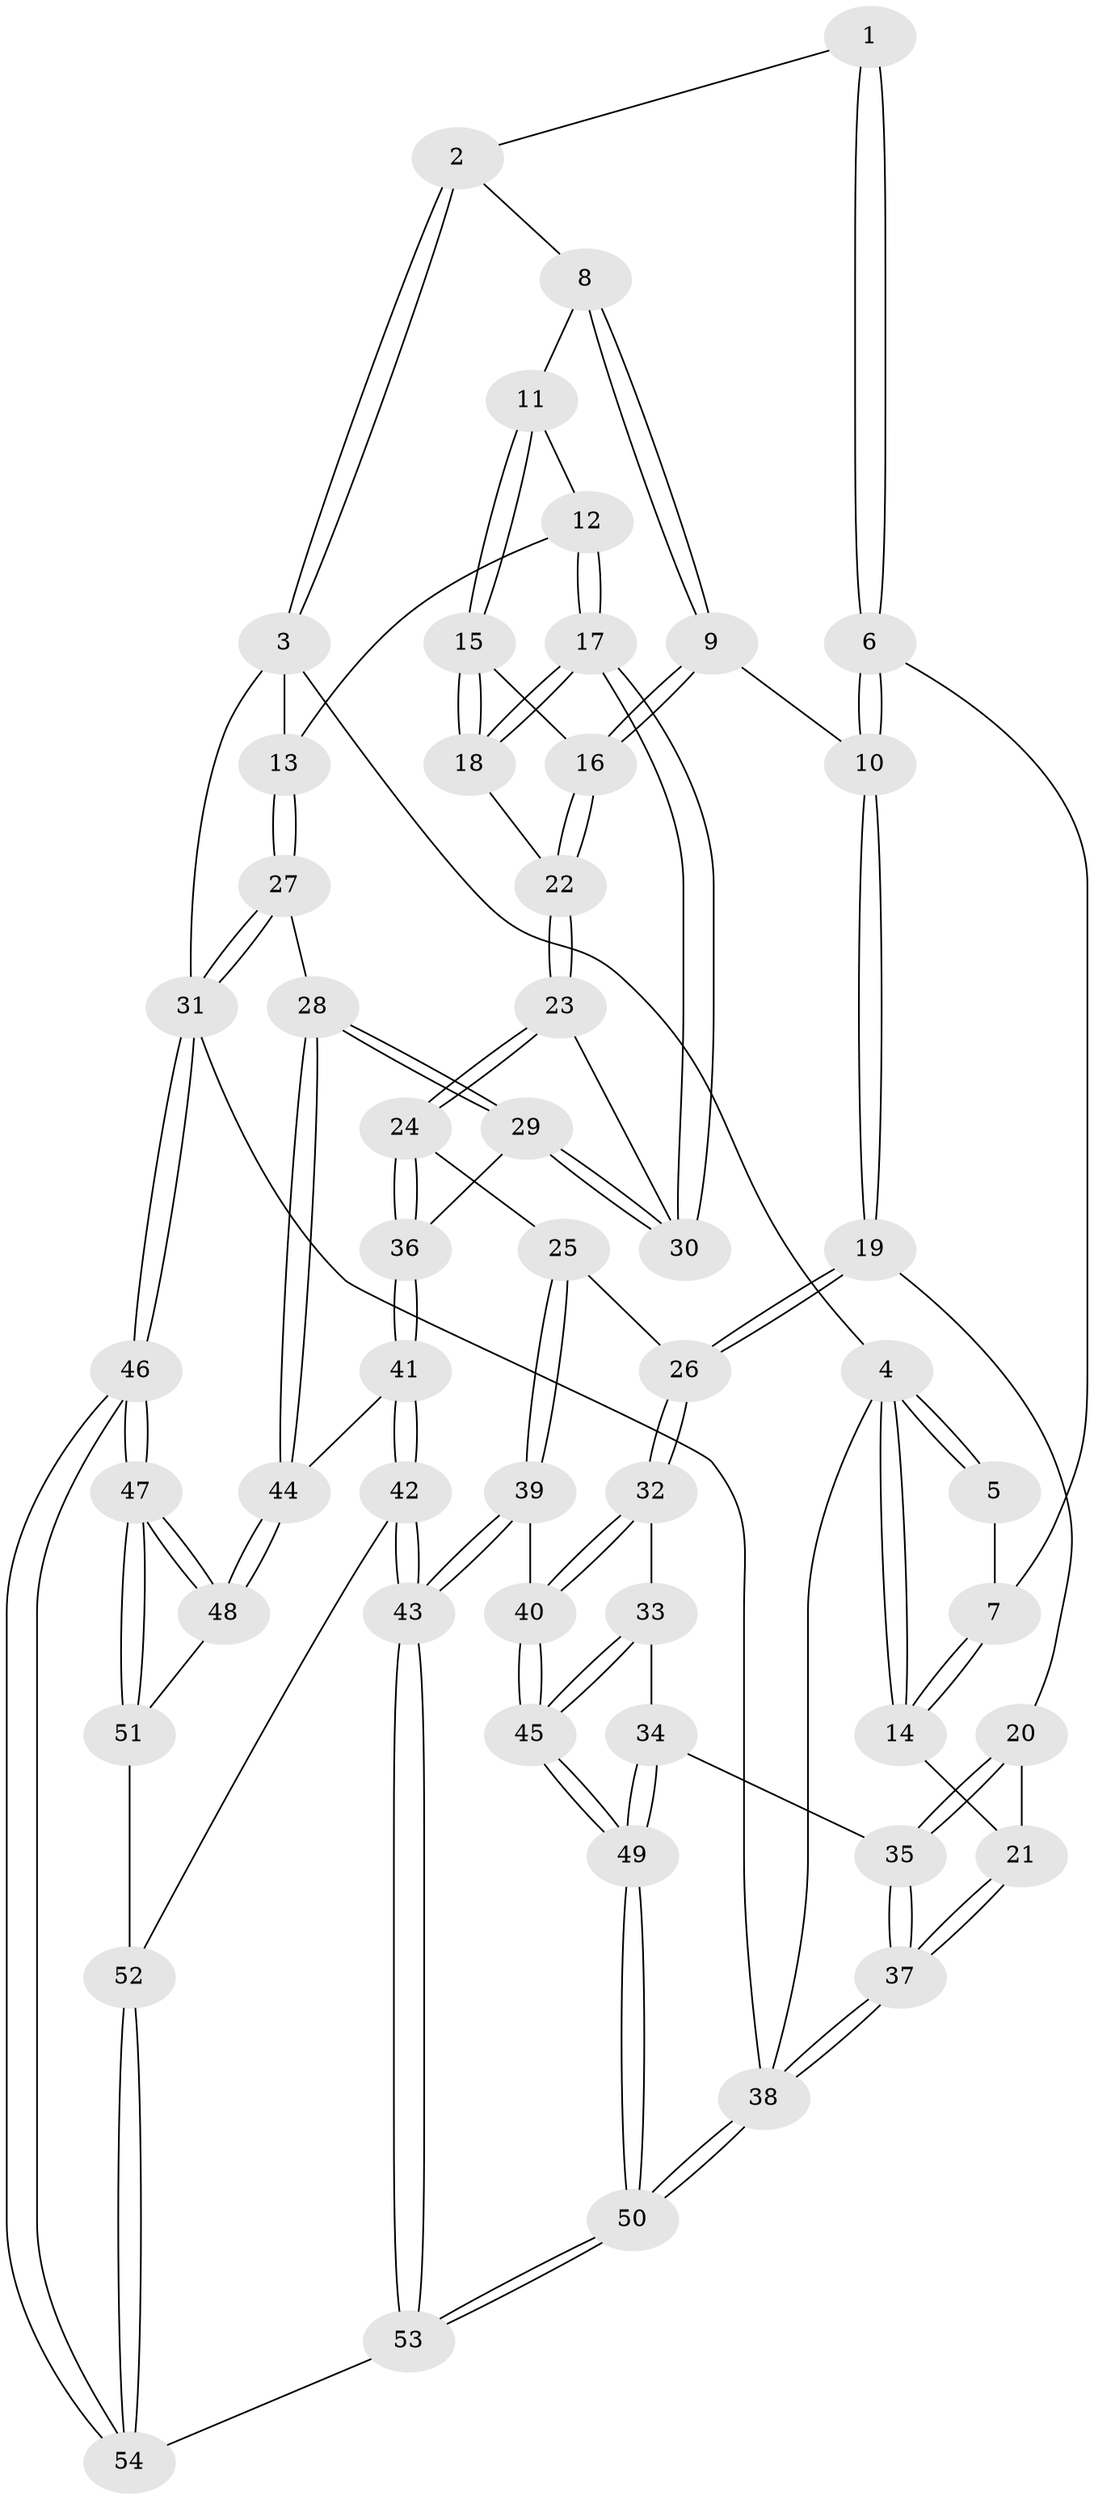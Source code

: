 // Generated by graph-tools (version 1.1) at 2025/11/02/27/25 16:11:53]
// undirected, 54 vertices, 132 edges
graph export_dot {
graph [start="1"]
  node [color=gray90,style=filled];
  1 [pos="+0.3762205311156099+0"];
  2 [pos="+0.509937152666542+0"];
  3 [pos="+1+0"];
  4 [pos="+0+0"];
  5 [pos="+0.10930968755789917+0"];
  6 [pos="+0.2624877199113779+0.22538417797273194"];
  7 [pos="+0.1148633166108936+0.10858737290272047"];
  8 [pos="+0.5599808887508165+0.014664811571421386"];
  9 [pos="+0.5383847740347874+0.23034277080678198"];
  10 [pos="+0.2634940507058745+0.22945797405971913"];
  11 [pos="+0.8371685708761326+0.1350587332762453"];
  12 [pos="+0.92023846221709+0.09362499420826328"];
  13 [pos="+1+0"];
  14 [pos="+0+0.14255176709497366"];
  15 [pos="+0.7502203896761136+0.22672319130963295"];
  16 [pos="+0.5970827926902109+0.291128461516359"];
  17 [pos="+0.9252346751484203+0.44197429007792793"];
  18 [pos="+0.848467306695627+0.3875156048284708"];
  19 [pos="+0.21769505781341725+0.33170137079964424"];
  20 [pos="+0.13074112097362914+0.3437984691043648"];
  21 [pos="+0+0.34507240383363114"];
  22 [pos="+0.5984858694354342+0.3919849862933192"];
  23 [pos="+0.5897505767103889+0.4382977612020542"];
  24 [pos="+0.5727986650273748+0.49130095508799726"];
  25 [pos="+0.5093839174818883+0.5181131562780646"];
  26 [pos="+0.28051018126858146+0.46882484998562485"];
  27 [pos="+1+0.5199744019206537"];
  28 [pos="+1+0.5233501919710577"];
  29 [pos="+0.9638187234533127+0.49553215641963916"];
  30 [pos="+0.9308830275120126+0.4519963224754425"];
  31 [pos="+1+1"];
  32 [pos="+0.22381744958375382+0.5956983493587911"];
  33 [pos="+0.10260202249692664+0.6514933888953619"];
  34 [pos="+0.06439255755716278+0.6638820412709164"];
  35 [pos="+0.02885358616000487+0.6588270471205321"];
  36 [pos="+0.6469199662320745+0.5588820318453823"];
  37 [pos="+0+0.6576982140646727"];
  38 [pos="+0+1"];
  39 [pos="+0.4437557001462047+0.7436091435367411"];
  40 [pos="+0.34327963961260405+0.7616363013539943"];
  41 [pos="+0.6926685317698177+0.6739763793215207"];
  42 [pos="+0.5904355448702805+0.8401541495621493"];
  43 [pos="+0.572215855323166+0.847196792007674"];
  44 [pos="+0.8603481423764338+0.7213759914368134"];
  45 [pos="+0.2845587586507549+0.8536449158254221"];
  46 [pos="+1+1"];
  47 [pos="+1+1"];
  48 [pos="+0.8704473243749787+0.7822307932872528"];
  49 [pos="+0.21162730963332896+1"];
  50 [pos="+0.18056080516578332+1"];
  51 [pos="+0.7204506465312104+0.8761119224545308"];
  52 [pos="+0.7041897643181877+0.8796899113658068"];
  53 [pos="+0.45808345614295065+1"];
  54 [pos="+0.8060826936295622+1"];
  1 -- 2;
  1 -- 6;
  1 -- 6;
  2 -- 3;
  2 -- 3;
  2 -- 8;
  3 -- 4;
  3 -- 13;
  3 -- 31;
  4 -- 5;
  4 -- 5;
  4 -- 14;
  4 -- 14;
  4 -- 38;
  5 -- 7;
  6 -- 7;
  6 -- 10;
  6 -- 10;
  7 -- 14;
  7 -- 14;
  8 -- 9;
  8 -- 9;
  8 -- 11;
  9 -- 10;
  9 -- 16;
  9 -- 16;
  10 -- 19;
  10 -- 19;
  11 -- 12;
  11 -- 15;
  11 -- 15;
  12 -- 13;
  12 -- 17;
  12 -- 17;
  13 -- 27;
  13 -- 27;
  14 -- 21;
  15 -- 16;
  15 -- 18;
  15 -- 18;
  16 -- 22;
  16 -- 22;
  17 -- 18;
  17 -- 18;
  17 -- 30;
  17 -- 30;
  18 -- 22;
  19 -- 20;
  19 -- 26;
  19 -- 26;
  20 -- 21;
  20 -- 35;
  20 -- 35;
  21 -- 37;
  21 -- 37;
  22 -- 23;
  22 -- 23;
  23 -- 24;
  23 -- 24;
  23 -- 30;
  24 -- 25;
  24 -- 36;
  24 -- 36;
  25 -- 26;
  25 -- 39;
  25 -- 39;
  26 -- 32;
  26 -- 32;
  27 -- 28;
  27 -- 31;
  27 -- 31;
  28 -- 29;
  28 -- 29;
  28 -- 44;
  28 -- 44;
  29 -- 30;
  29 -- 30;
  29 -- 36;
  31 -- 46;
  31 -- 46;
  31 -- 38;
  32 -- 33;
  32 -- 40;
  32 -- 40;
  33 -- 34;
  33 -- 45;
  33 -- 45;
  34 -- 35;
  34 -- 49;
  34 -- 49;
  35 -- 37;
  35 -- 37;
  36 -- 41;
  36 -- 41;
  37 -- 38;
  37 -- 38;
  38 -- 50;
  38 -- 50;
  39 -- 40;
  39 -- 43;
  39 -- 43;
  40 -- 45;
  40 -- 45;
  41 -- 42;
  41 -- 42;
  41 -- 44;
  42 -- 43;
  42 -- 43;
  42 -- 52;
  43 -- 53;
  43 -- 53;
  44 -- 48;
  44 -- 48;
  45 -- 49;
  45 -- 49;
  46 -- 47;
  46 -- 47;
  46 -- 54;
  46 -- 54;
  47 -- 48;
  47 -- 48;
  47 -- 51;
  47 -- 51;
  48 -- 51;
  49 -- 50;
  49 -- 50;
  50 -- 53;
  50 -- 53;
  51 -- 52;
  52 -- 54;
  52 -- 54;
  53 -- 54;
}
